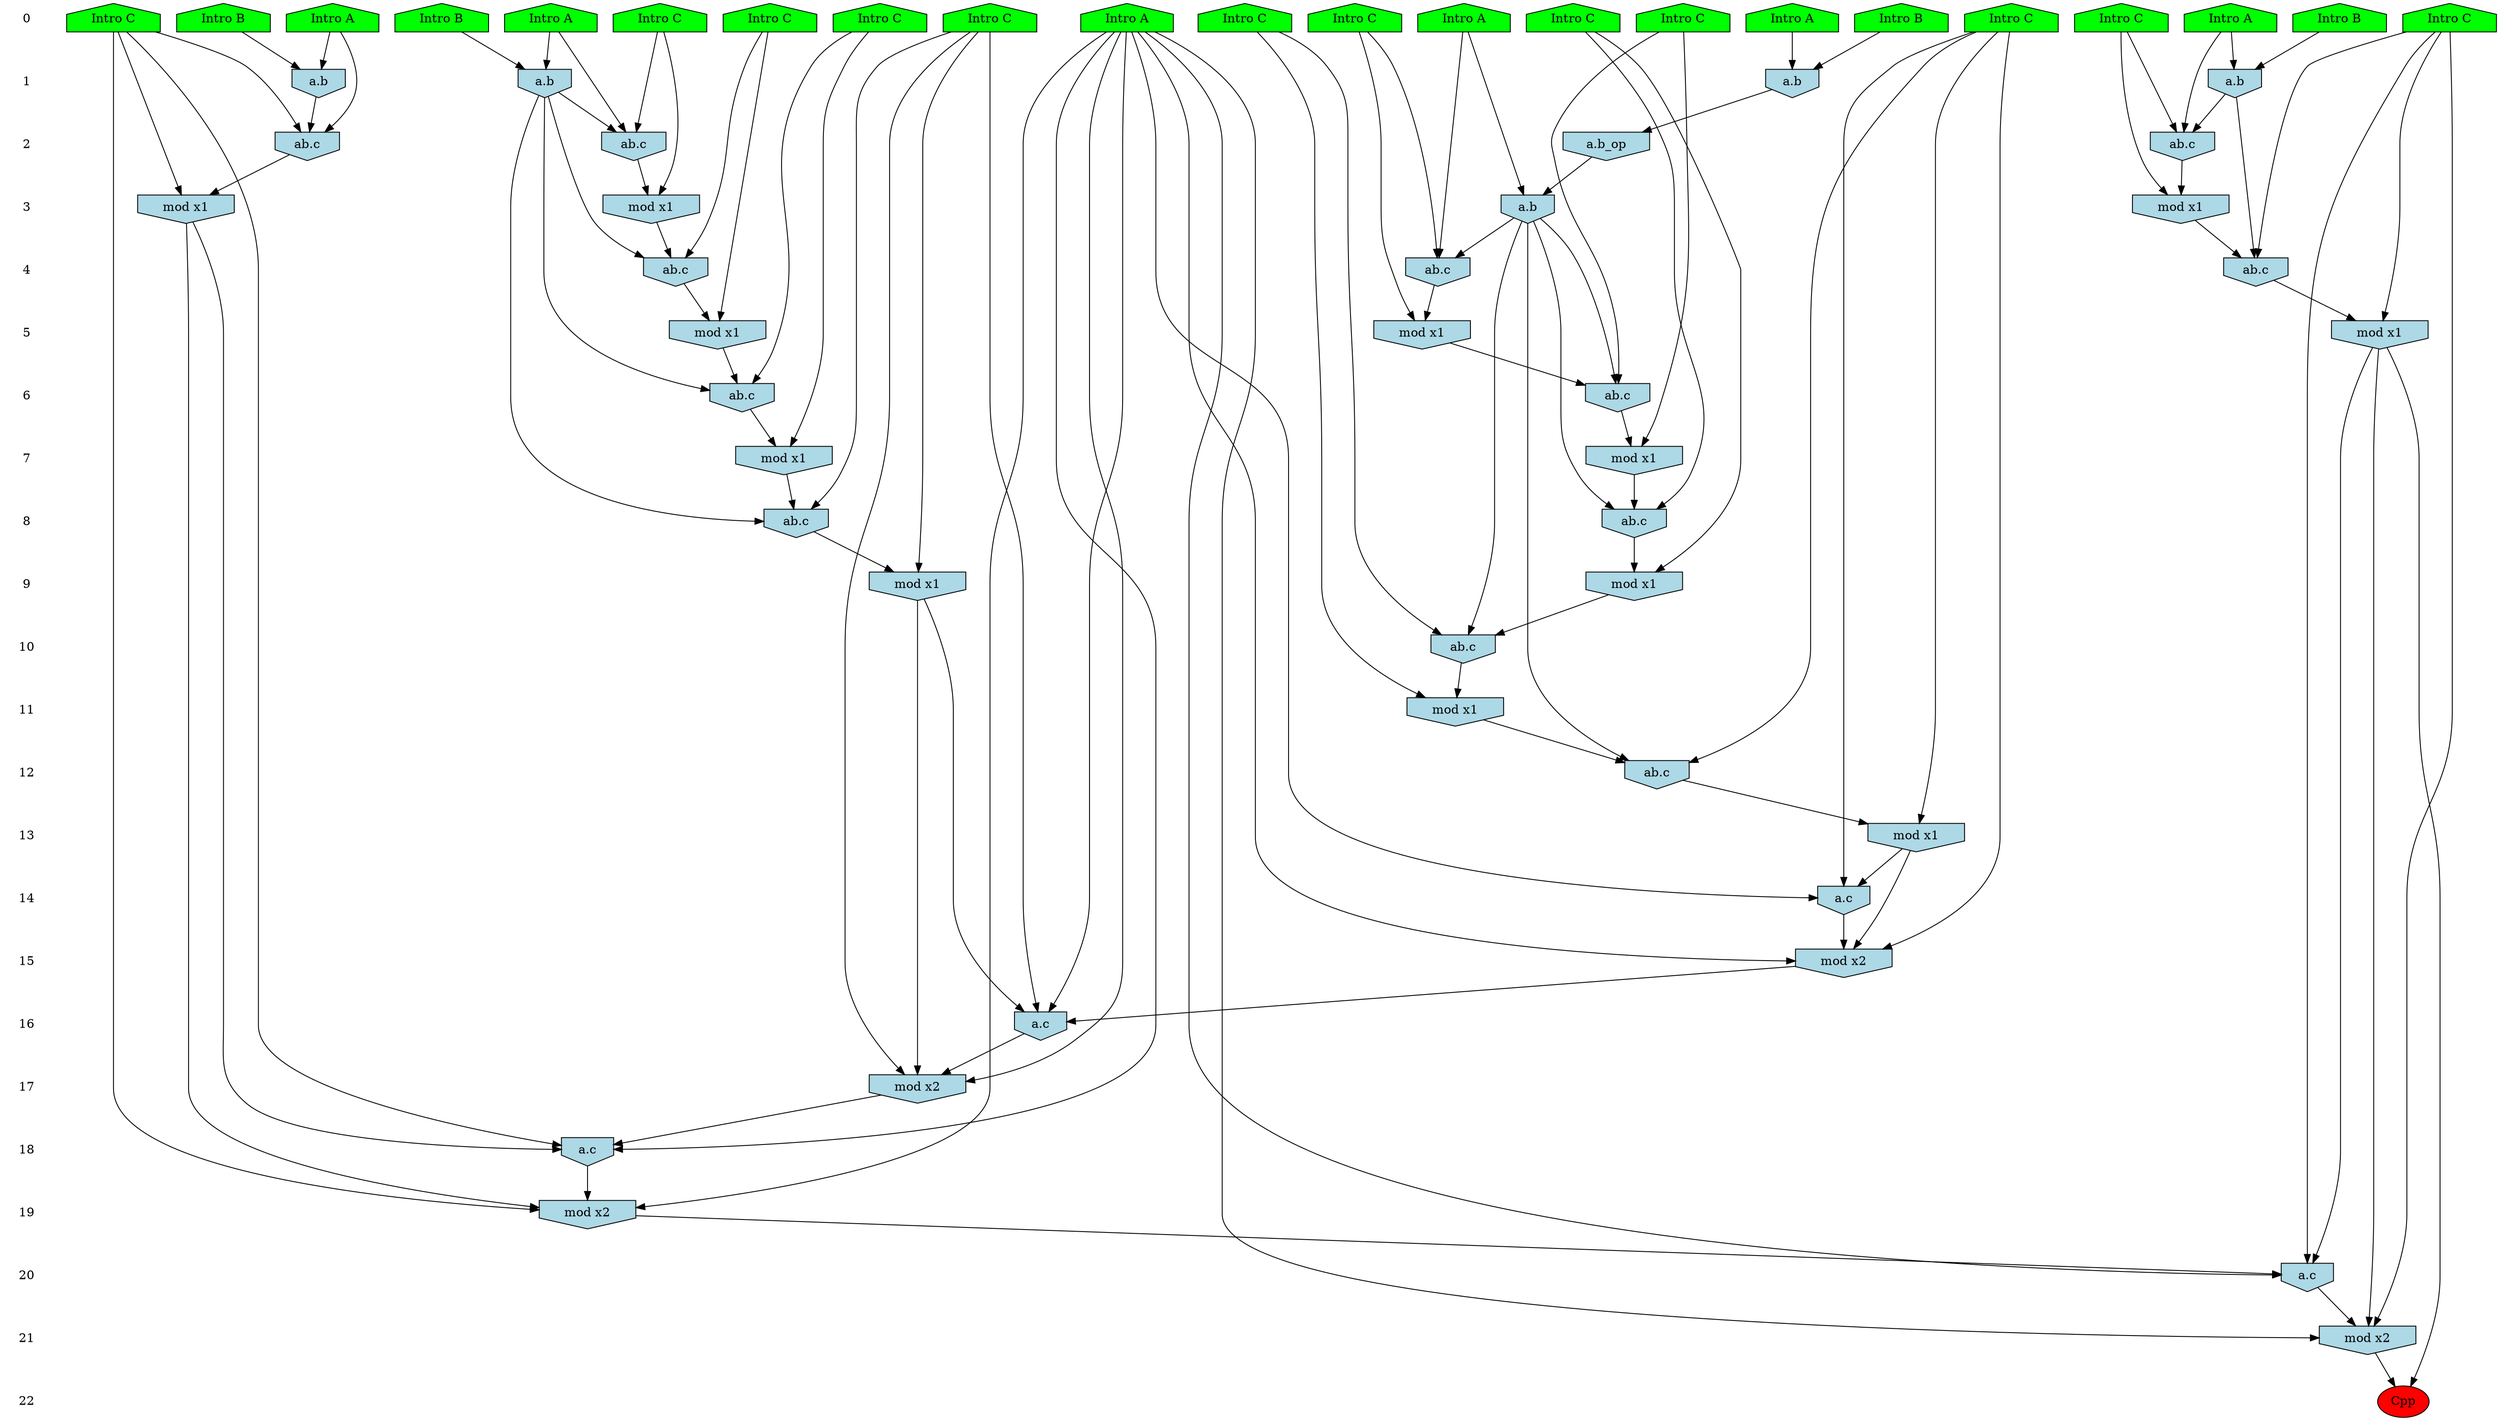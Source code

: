 /* Compression of 1 causal flows obtained in average at 2.084863E+01 t.u */
/* Compressed causal flows were: [3908] */
digraph G{
 ranksep=.5 ; 
{ rank = same ; "0" [shape=plaintext] ; node_1 [label ="Intro B", shape=house, style=filled, fillcolor=green] ;
node_2 [label ="Intro A", shape=house, style=filled, fillcolor=green] ;
node_3 [label ="Intro B", shape=house, style=filled, fillcolor=green] ;
node_4 [label ="Intro A", shape=house, style=filled, fillcolor=green] ;
node_5 [label ="Intro A", shape=house, style=filled, fillcolor=green] ;
node_6 [label ="Intro A", shape=house, style=filled, fillcolor=green] ;
node_7 [label ="Intro B", shape=house, style=filled, fillcolor=green] ;
node_8 [label ="Intro A", shape=house, style=filled, fillcolor=green] ;
node_9 [label ="Intro B", shape=house, style=filled, fillcolor=green] ;
node_10 [label ="Intro A", shape=house, style=filled, fillcolor=green] ;
node_11 [label ="Intro C", shape=house, style=filled, fillcolor=green] ;
node_12 [label ="Intro C", shape=house, style=filled, fillcolor=green] ;
node_13 [label ="Intro C", shape=house, style=filled, fillcolor=green] ;
node_14 [label ="Intro C", shape=house, style=filled, fillcolor=green] ;
node_15 [label ="Intro C", shape=house, style=filled, fillcolor=green] ;
node_16 [label ="Intro C", shape=house, style=filled, fillcolor=green] ;
node_17 [label ="Intro C", shape=house, style=filled, fillcolor=green] ;
node_18 [label ="Intro C", shape=house, style=filled, fillcolor=green] ;
node_19 [label ="Intro C", shape=house, style=filled, fillcolor=green] ;
node_20 [label ="Intro C", shape=house, style=filled, fillcolor=green] ;
node_21 [label ="Intro C", shape=house, style=filled, fillcolor=green] ;
node_22 [label ="Intro C", shape=house, style=filled, fillcolor=green] ;
}
{ rank = same ; "1" [shape=plaintext] ; node_23 [label="a.b", shape=invhouse, style=filled, fillcolor = lightblue] ;
node_26 [label="a.b", shape=invhouse, style=filled, fillcolor = lightblue] ;
node_28 [label="a.b", shape=invhouse, style=filled, fillcolor = lightblue] ;
node_33 [label="a.b", shape=invhouse, style=filled, fillcolor = lightblue] ;
}
{ rank = same ; "2" [shape=plaintext] ; node_24 [label="ab.c", shape=invhouse, style=filled, fillcolor = lightblue] ;
node_27 [label="a.b_op", shape=invhouse, style=filled, fillcolor = lightblue] ;
node_29 [label="ab.c", shape=invhouse, style=filled, fillcolor = lightblue] ;
node_36 [label="ab.c", shape=invhouse, style=filled, fillcolor = lightblue] ;
}
{ rank = same ; "3" [shape=plaintext] ; node_25 [label="mod x1", shape=invhouse, style=filled, fillcolor = lightblue] ;
node_30 [label="a.b", shape=invhouse, style=filled, fillcolor = lightblue] ;
node_31 [label="mod x1", shape=invhouse, style=filled, fillcolor = lightblue] ;
node_41 [label="mod x1", shape=invhouse, style=filled, fillcolor = lightblue] ;
}
{ rank = same ; "4" [shape=plaintext] ; node_32 [label="ab.c", shape=invhouse, style=filled, fillcolor = lightblue] ;
node_34 [label="ab.c", shape=invhouse, style=filled, fillcolor = lightblue] ;
node_35 [label="ab.c", shape=invhouse, style=filled, fillcolor = lightblue] ;
}
{ rank = same ; "5" [shape=plaintext] ; node_37 [label="mod x1", shape=invhouse, style=filled, fillcolor = lightblue] ;
node_40 [label="mod x1", shape=invhouse, style=filled, fillcolor = lightblue] ;
node_44 [label="mod x1", shape=invhouse, style=filled, fillcolor = lightblue] ;
}
{ rank = same ; "6" [shape=plaintext] ; node_38 [label="ab.c", shape=invhouse, style=filled, fillcolor = lightblue] ;
node_45 [label="ab.c", shape=invhouse, style=filled, fillcolor = lightblue] ;
}
{ rank = same ; "7" [shape=plaintext] ; node_39 [label="mod x1", shape=invhouse, style=filled, fillcolor = lightblue] ;
node_46 [label="mod x1", shape=invhouse, style=filled, fillcolor = lightblue] ;
}
{ rank = same ; "8" [shape=plaintext] ; node_42 [label="ab.c", shape=invhouse, style=filled, fillcolor = lightblue] ;
node_48 [label="ab.c", shape=invhouse, style=filled, fillcolor = lightblue] ;
}
{ rank = same ; "9" [shape=plaintext] ; node_43 [label="mod x1", shape=invhouse, style=filled, fillcolor = lightblue] ;
node_49 [label="mod x1", shape=invhouse, style=filled, fillcolor = lightblue] ;
}
{ rank = same ; "10" [shape=plaintext] ; node_47 [label="ab.c", shape=invhouse, style=filled, fillcolor = lightblue] ;
}
{ rank = same ; "11" [shape=plaintext] ; node_50 [label="mod x1", shape=invhouse, style=filled, fillcolor = lightblue] ;
}
{ rank = same ; "12" [shape=plaintext] ; node_51 [label="ab.c", shape=invhouse, style=filled, fillcolor = lightblue] ;
}
{ rank = same ; "13" [shape=plaintext] ; node_52 [label="mod x1", shape=invhouse, style=filled, fillcolor = lightblue] ;
}
{ rank = same ; "14" [shape=plaintext] ; node_53 [label="a.c", shape=invhouse, style=filled, fillcolor = lightblue] ;
}
{ rank = same ; "15" [shape=plaintext] ; node_54 [label="mod x2", shape=invhouse, style=filled, fillcolor = lightblue] ;
}
{ rank = same ; "16" [shape=plaintext] ; node_55 [label="a.c", shape=invhouse, style=filled, fillcolor = lightblue] ;
}
{ rank = same ; "17" [shape=plaintext] ; node_56 [label="mod x2", shape=invhouse, style=filled, fillcolor = lightblue] ;
}
{ rank = same ; "18" [shape=plaintext] ; node_57 [label="a.c", shape=invhouse, style=filled, fillcolor = lightblue] ;
}
{ rank = same ; "19" [shape=plaintext] ; node_58 [label="mod x2", shape=invhouse, style=filled, fillcolor = lightblue] ;
}
{ rank = same ; "20" [shape=plaintext] ; node_59 [label="a.c", shape=invhouse, style=filled, fillcolor = lightblue] ;
}
{ rank = same ; "21" [shape=plaintext] ; node_60 [label="mod x2", shape=invhouse, style=filled, fillcolor = lightblue] ;
}
{ rank = same ; "22" [shape=plaintext] ; node_61 [label ="Cpp", style=filled, fillcolor=red] ;
}
"0" -> "1" [style="invis"]; 
"1" -> "2" [style="invis"]; 
"2" -> "3" [style="invis"]; 
"3" -> "4" [style="invis"]; 
"4" -> "5" [style="invis"]; 
"5" -> "6" [style="invis"]; 
"6" -> "7" [style="invis"]; 
"7" -> "8" [style="invis"]; 
"8" -> "9" [style="invis"]; 
"9" -> "10" [style="invis"]; 
"10" -> "11" [style="invis"]; 
"11" -> "12" [style="invis"]; 
"12" -> "13" [style="invis"]; 
"13" -> "14" [style="invis"]; 
"14" -> "15" [style="invis"]; 
"15" -> "16" [style="invis"]; 
"16" -> "17" [style="invis"]; 
"17" -> "18" [style="invis"]; 
"18" -> "19" [style="invis"]; 
"19" -> "20" [style="invis"]; 
"20" -> "21" [style="invis"]; 
"21" -> "22" [style="invis"]; 
node_7 -> node_23
node_8 -> node_23
node_8 -> node_24
node_19 -> node_24
node_23 -> node_24
node_19 -> node_25
node_24 -> node_25
node_2 -> node_26
node_3 -> node_26
node_26 -> node_27
node_4 -> node_28
node_9 -> node_28
node_4 -> node_29
node_11 -> node_29
node_28 -> node_29
node_5 -> node_30
node_27 -> node_30
node_11 -> node_31
node_29 -> node_31
node_5 -> node_32
node_17 -> node_32
node_30 -> node_32
node_1 -> node_33
node_6 -> node_33
node_15 -> node_34
node_23 -> node_34
node_25 -> node_34
node_14 -> node_35
node_28 -> node_35
node_31 -> node_35
node_6 -> node_36
node_20 -> node_36
node_33 -> node_36
node_17 -> node_37
node_32 -> node_37
node_18 -> node_38
node_30 -> node_38
node_37 -> node_38
node_18 -> node_39
node_38 -> node_39
node_15 -> node_40
node_34 -> node_40
node_20 -> node_41
node_36 -> node_41
node_13 -> node_42
node_30 -> node_42
node_39 -> node_42
node_13 -> node_43
node_42 -> node_43
node_14 -> node_44
node_35 -> node_44
node_16 -> node_45
node_23 -> node_45
node_40 -> node_45
node_16 -> node_46
node_45 -> node_46
node_12 -> node_47
node_30 -> node_47
node_43 -> node_47
node_22 -> node_48
node_23 -> node_48
node_46 -> node_48
node_22 -> node_49
node_48 -> node_49
node_12 -> node_50
node_47 -> node_50
node_21 -> node_51
node_30 -> node_51
node_50 -> node_51
node_21 -> node_52
node_51 -> node_52
node_10 -> node_53
node_21 -> node_53
node_52 -> node_53
node_10 -> node_54
node_21 -> node_54
node_52 -> node_54
node_53 -> node_54
node_10 -> node_55
node_22 -> node_55
node_49 -> node_55
node_54 -> node_55
node_10 -> node_56
node_22 -> node_56
node_49 -> node_56
node_55 -> node_56
node_10 -> node_57
node_20 -> node_57
node_41 -> node_57
node_56 -> node_57
node_10 -> node_58
node_20 -> node_58
node_41 -> node_58
node_57 -> node_58
node_10 -> node_59
node_14 -> node_59
node_44 -> node_59
node_58 -> node_59
node_10 -> node_60
node_14 -> node_60
node_44 -> node_60
node_59 -> node_60
node_44 -> node_61
node_60 -> node_61
}
/*
 Dot generation time: 0.000255
*/